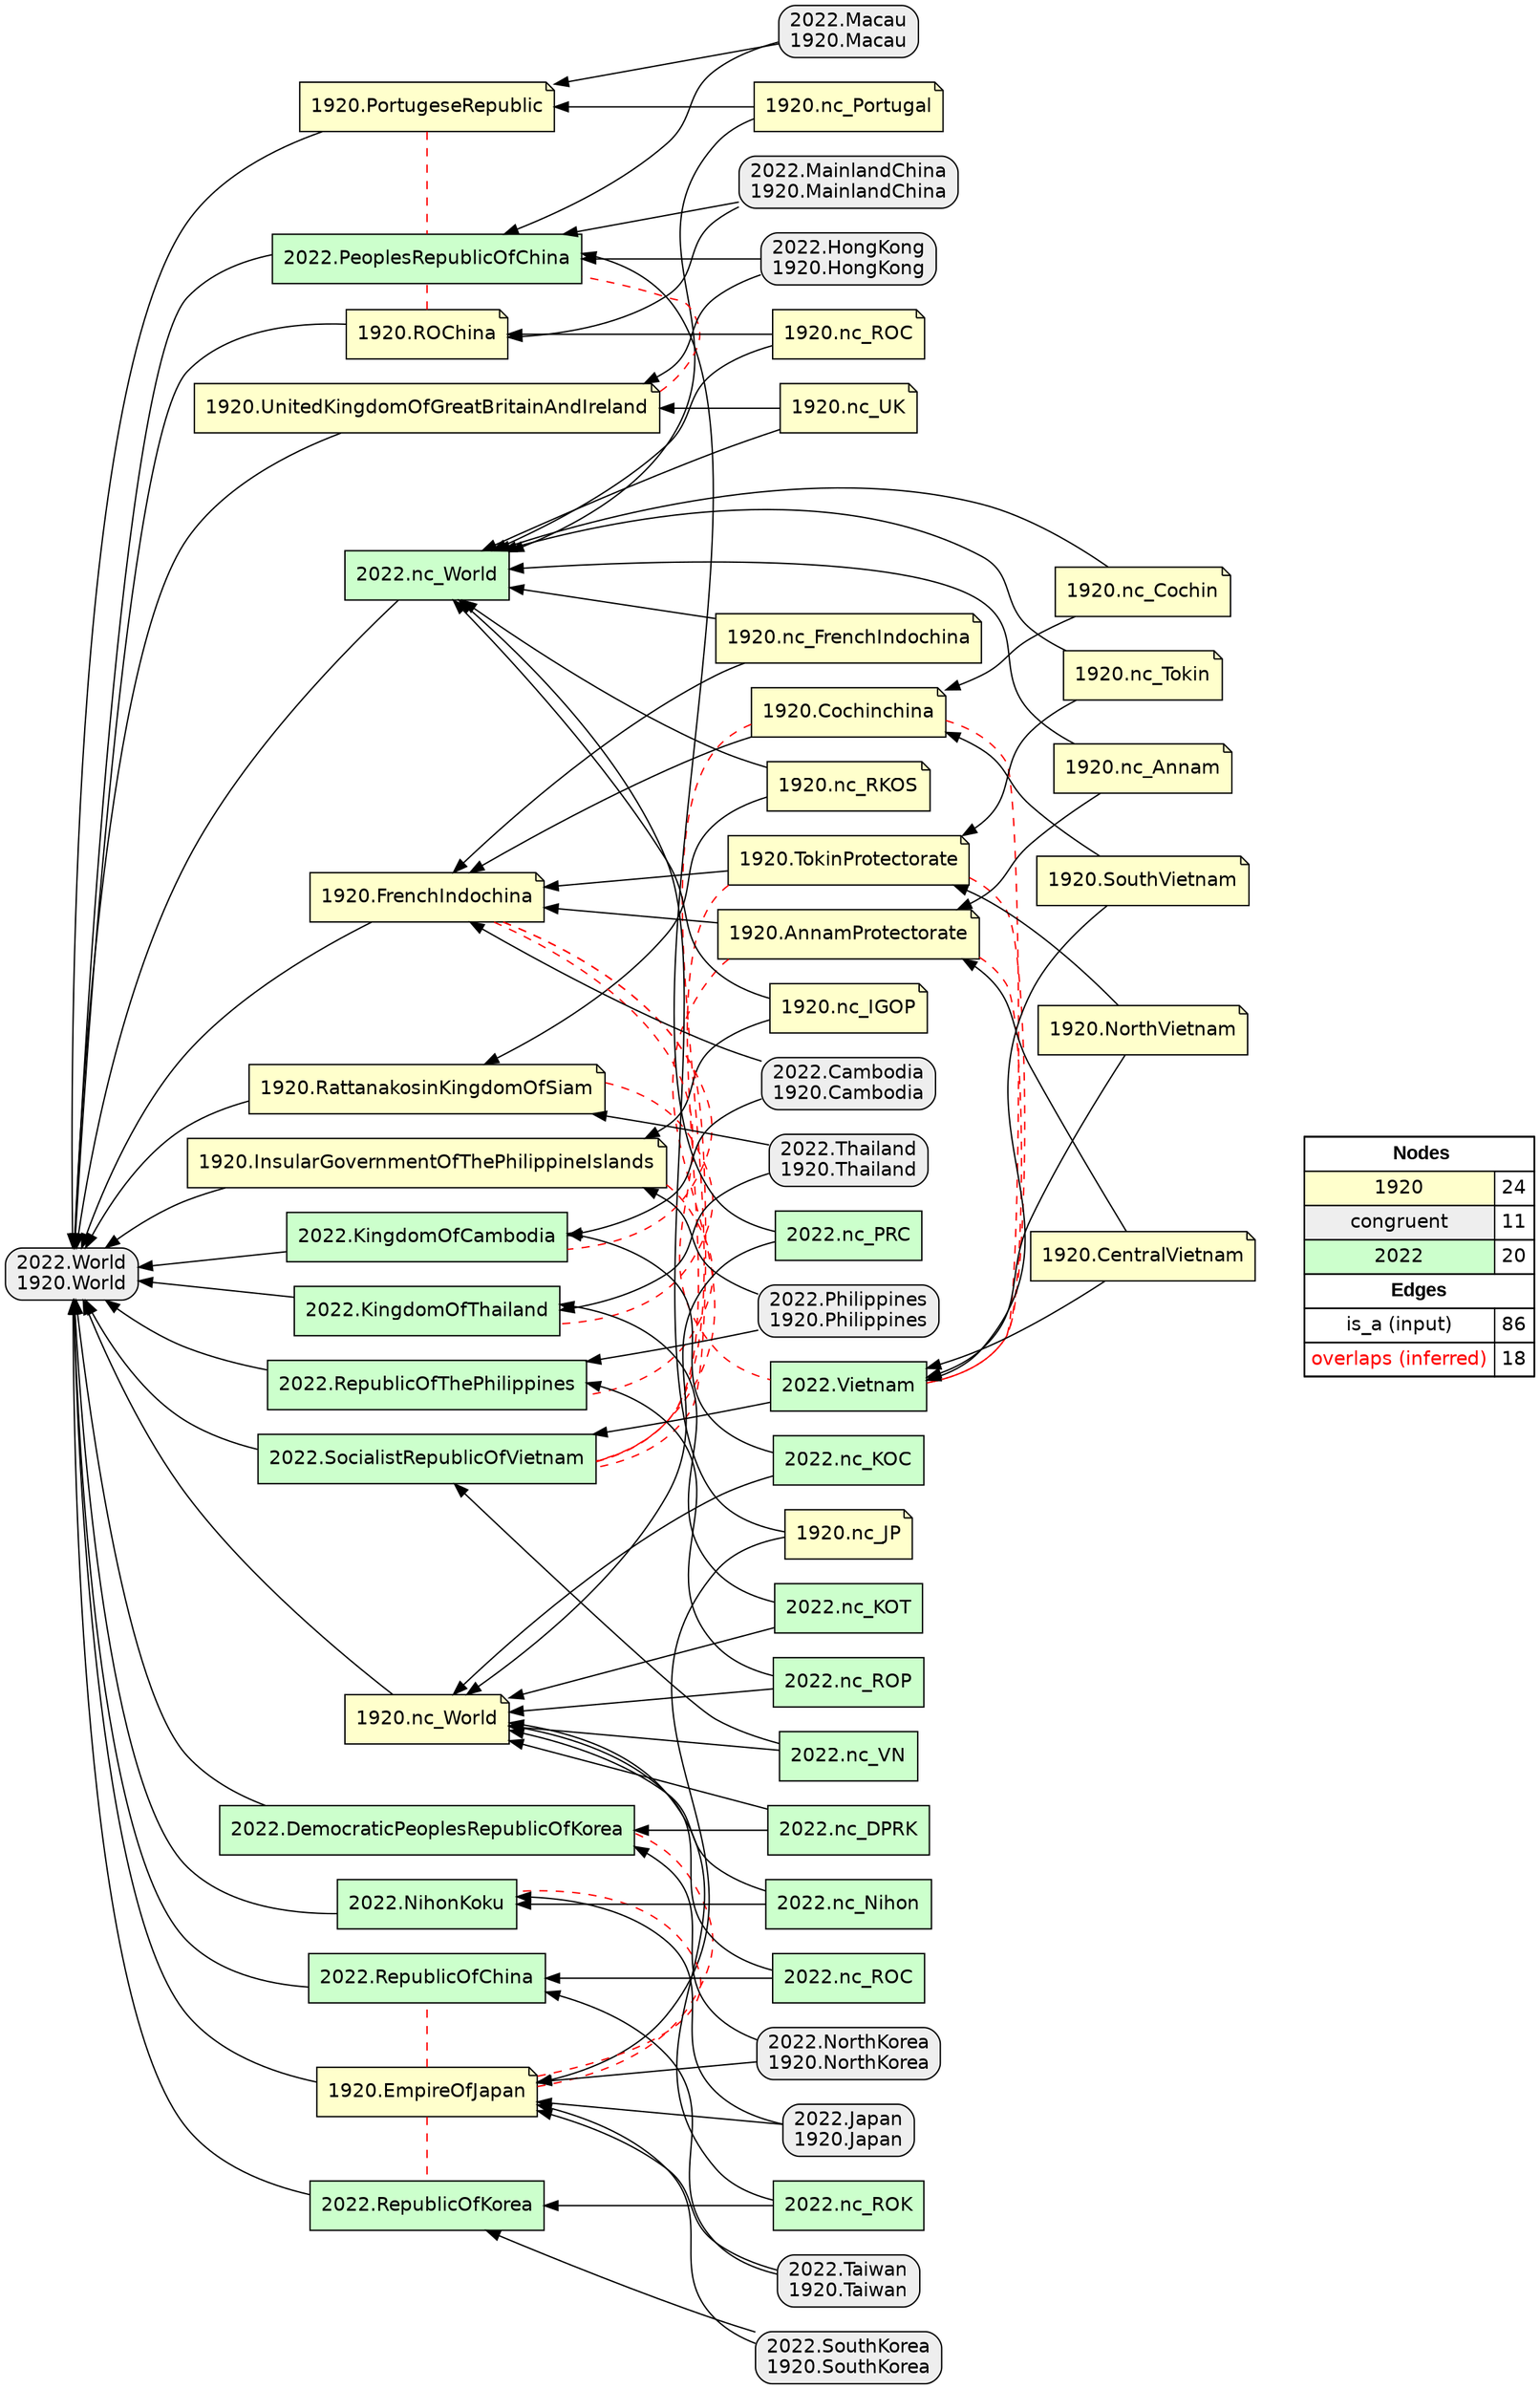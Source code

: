 digraph{
rankdir=RL
node[shape=note style=filled fillcolor="#FFFFCC" fontname="helvetica"] 
"1920.InsularGovernmentOfThePhilippineIslands"
"1920.nc_Portugal"
"1920.nc_World"
"1920.UnitedKingdomOfGreatBritainAndIreland"
"1920.TokinProtectorate"
"1920.Cochinchina"
"1920.nc_Cochin"
"1920.AnnamProtectorate"
"1920.CentralVietnam"
"1920.nc_Tokin"
"1920.nc_RKOS"
"1920.nc_IGOP"
"1920.PortugeseRepublic"
"1920.RattanakosinKingdomOfSiam"
"1920.nc_JP"
"1920.SouthVietnam"
"1920.nc_ROC"
"1920.nc_UK"
"1920.ROChina"
"1920.FrenchIndochina"
"1920.nc_Annam"
"1920.EmpireOfJapan"
"1920.nc_FrenchIndochina"
"1920.NorthVietnam"
node[shape=box style="filled,rounded" fillcolor="#EEEEEE" fontname="helvetica"] 
"2022.World\n1920.World"
"2022.Macau\n1920.Macau"
"2022.Cambodia\n1920.Cambodia"
"2022.Japan\n1920.Japan"
"2022.NorthKorea\n1920.NorthKorea"
"2022.MainlandChina\n1920.MainlandChina"
"2022.HongKong\n1920.HongKong"
"2022.Taiwan\n1920.Taiwan"
"2022.Thailand\n1920.Thailand"
"2022.Philippines\n1920.Philippines"
"2022.SouthKorea\n1920.SouthKorea"
node[shape=box style=filled fillcolor="#CCFFCC" fontname="helvetica"] 
"2022.nc_DPRK"
"2022.nc_VN"
"2022.SocialistRepublicOfVietnam"
"2022.RepublicOfKorea"
"2022.DemocraticPeoplesRepublicOfKorea"
"2022.nc_World"
"2022.PeoplesRepublicOfChina"
"2022.nc_ROC"
"2022.RepublicOfChina"
"2022.nc_KOT"
"2022.nc_ROP"
"2022.KingdomOfCambodia"
"2022.nc_Nihon"
"2022.Vietnam"
"2022.NihonKoku"
"2022.KingdomOfThailand"
"2022.nc_PRC"
"2022.nc_ROK"
"2022.nc_KOC"
"2022.RepublicOfThePhilippines"
edge[arrowhead=normal style=dotted color="#000000" constraint=true penwidth=1]
edge[arrowhead=normal style=solid color="#000000" constraint=true penwidth=1]
"2022.HongKong\n1920.HongKong" -> "2022.PeoplesRepublicOfChina"
"2022.PeoplesRepublicOfChina" -> "2022.World\n1920.World"
"2022.nc_ROC" -> "2022.RepublicOfChina"
"2022.nc_DPRK" -> "2022.DemocraticPeoplesRepublicOfKorea"
"1920.nc_ROC" -> "1920.ROChina"
"1920.nc_Portugal" -> "2022.nc_World"
"2022.NihonKoku" -> "2022.World\n1920.World"
"2022.nc_DPRK" -> "1920.nc_World"
"2022.Taiwan\n1920.Taiwan" -> "2022.RepublicOfChina"
"1920.nc_UK" -> "1920.UnitedKingdomOfGreatBritainAndIreland"
"1920.nc_World" -> "2022.World\n1920.World"
"2022.nc_Nihon" -> "1920.nc_World"
"2022.Philippines\n1920.Philippines" -> "2022.RepublicOfThePhilippines"
"2022.nc_ROK" -> "2022.RepublicOfKorea"
"1920.InsularGovernmentOfThePhilippineIslands" -> "2022.World\n1920.World"
"2022.RepublicOfChina" -> "2022.World\n1920.World"
"1920.nc_Portugal" -> "1920.PortugeseRepublic"
"1920.NorthVietnam" -> "2022.Vietnam"
"1920.nc_Annam" -> "1920.AnnamProtectorate"
"2022.nc_Nihon" -> "2022.NihonKoku"
"1920.SouthVietnam" -> "2022.Vietnam"
"2022.Macau\n1920.Macau" -> "2022.PeoplesRepublicOfChina"
"2022.nc_ROP" -> "1920.nc_World"
"1920.NorthVietnam" -> "1920.TokinProtectorate"
"2022.nc_KOT" -> "2022.KingdomOfThailand"
"2022.Japan\n1920.Japan" -> "2022.NihonKoku"
"1920.nc_RKOS" -> "1920.RattanakosinKingdomOfSiam"
"2022.NorthKorea\n1920.NorthKorea" -> "2022.DemocraticPeoplesRepublicOfKorea"
"1920.Cochinchina" -> "1920.FrenchIndochina"
"1920.UnitedKingdomOfGreatBritainAndIreland" -> "2022.World\n1920.World"
"2022.Thailand\n1920.Thailand" -> "1920.RattanakosinKingdomOfSiam"
"2022.RepublicOfThePhilippines" -> "2022.World\n1920.World"
"2022.SouthKorea\n1920.SouthKorea" -> "2022.RepublicOfKorea"
"1920.nc_RKOS" -> "2022.nc_World"
"1920.CentralVietnam" -> "1920.AnnamProtectorate"
"1920.nc_Tokin" -> "2022.nc_World"
"2022.nc_PRC" -> "1920.nc_World"
"2022.nc_ROC" -> "1920.nc_World"
"1920.nc_JP" -> "1920.EmpireOfJapan"
"2022.HongKong\n1920.HongKong" -> "1920.UnitedKingdomOfGreatBritainAndIreland"
"1920.SouthVietnam" -> "1920.Cochinchina"
"2022.MainlandChina\n1920.MainlandChina" -> "2022.PeoplesRepublicOfChina"
"1920.RattanakosinKingdomOfSiam" -> "2022.World\n1920.World"
"1920.AnnamProtectorate" -> "1920.FrenchIndochina"
"1920.nc_Cochin" -> "1920.Cochinchina"
"2022.nc_ROK" -> "1920.nc_World"
"2022.Thailand\n1920.Thailand" -> "2022.KingdomOfThailand"
"1920.nc_JP" -> "2022.nc_World"
"2022.Taiwan\n1920.Taiwan" -> "1920.EmpireOfJapan"
"1920.nc_FrenchIndochina" -> "1920.FrenchIndochina"
"1920.nc_FrenchIndochina" -> "2022.nc_World"
"2022.KingdomOfCambodia" -> "2022.World\n1920.World"
"2022.DemocraticPeoplesRepublicOfKorea" -> "2022.World\n1920.World"
"1920.nc_Tokin" -> "1920.TokinProtectorate"
"2022.KingdomOfThailand" -> "2022.World\n1920.World"
"2022.Cambodia\n1920.Cambodia" -> "1920.FrenchIndochina"
"2022.Cambodia\n1920.Cambodia" -> "2022.KingdomOfCambodia"
"1920.nc_UK" -> "2022.nc_World"
"2022.nc_VN" -> "2022.SocialistRepublicOfVietnam"
"1920.PortugeseRepublic" -> "2022.World\n1920.World"
"1920.FrenchIndochina" -> "2022.World\n1920.World"
"2022.nc_VN" -> "1920.nc_World"
"1920.nc_Annam" -> "2022.nc_World"
"2022.RepublicOfKorea" -> "2022.World\n1920.World"
"2022.nc_World" -> "2022.World\n1920.World"
"2022.Vietnam" -> "2022.SocialistRepublicOfVietnam"
"1920.EmpireOfJapan" -> "2022.World\n1920.World"
"2022.nc_KOC" -> "1920.nc_World"
"2022.Japan\n1920.Japan" -> "1920.EmpireOfJapan"
"1920.TokinProtectorate" -> "1920.FrenchIndochina"
"1920.nc_Cochin" -> "2022.nc_World"
"1920.nc_IGOP" -> "2022.nc_World"
"2022.nc_KOT" -> "1920.nc_World"
"1920.nc_IGOP" -> "1920.InsularGovernmentOfThePhilippineIslands"
"2022.MainlandChina\n1920.MainlandChina" -> "1920.ROChina"
"2022.nc_ROP" -> "2022.RepublicOfThePhilippines"
"1920.CentralVietnam" -> "2022.Vietnam"
"2022.SouthKorea\n1920.SouthKorea" -> "1920.EmpireOfJapan"
"2022.SocialistRepublicOfVietnam" -> "2022.World\n1920.World"
"2022.NorthKorea\n1920.NorthKorea" -> "1920.EmpireOfJapan"
"2022.nc_KOC" -> "2022.KingdomOfCambodia"
"2022.Philippines\n1920.Philippines" -> "1920.InsularGovernmentOfThePhilippineIslands"
"2022.Macau\n1920.Macau" -> "1920.PortugeseRepublic"
"1920.nc_ROC" -> "2022.nc_World"
"2022.nc_PRC" -> "2022.PeoplesRepublicOfChina"
"1920.ROChina" -> "2022.World\n1920.World"
edge[arrowhead=none style=dashed color="#FF0000" constraint=false penwidth=1]
"1920.PortugeseRepublic" -> "2022.PeoplesRepublicOfChina"
"1920.EmpireOfJapan" -> "2022.RepublicOfKorea"
"1920.AnnamProtectorate" -> "2022.Vietnam"
"1920.EmpireOfJapan" -> "2022.NihonKoku"
"1920.AnnamProtectorate" -> "2022.SocialistRepublicOfVietnam"
"1920.FrenchIndochina" -> "2022.Vietnam"
"1920.UnitedKingdomOfGreatBritainAndIreland" -> "2022.PeoplesRepublicOfChina"
"1920.FrenchIndochina" -> "2022.KingdomOfCambodia"
"1920.RattanakosinKingdomOfSiam" -> "2022.KingdomOfThailand"
"1920.Cochinchina" -> "2022.Vietnam"
"1920.TokinProtectorate" -> "2022.Vietnam"
"1920.FrenchIndochina" -> "2022.SocialistRepublicOfVietnam"
"1920.EmpireOfJapan" -> "2022.RepublicOfChina"
"1920.ROChina" -> "2022.PeoplesRepublicOfChina"
"1920.Cochinchina" -> "2022.SocialistRepublicOfVietnam"
"1920.EmpireOfJapan" -> "2022.DemocraticPeoplesRepublicOfKorea"
"1920.InsularGovernmentOfThePhilippineIslands" -> "2022.RepublicOfThePhilippines"
"1920.TokinProtectorate" -> "2022.SocialistRepublicOfVietnam"
node[shape=box] 
{rank=source Legend [fillcolor= white margin=0 label=< 
 <TABLE BORDER="0" CELLBORDER="1" CELLSPACING="0" CELLPADDING="4"> 
<TR> <TD COLSPAN="2"><font face="Arial Black"> Nodes</font></TD> </TR> 
<TR> 
 <TD bgcolor="#FFFFCC" fontname="helvetica">1920</TD> 
 <TD>24</TD> 
 </TR> 
<TR> 
 <TD bgcolor="#EEEEEE" fontname="helvetica">congruent</TD> 
 <TD>11</TD> 
 </TR> 
<TR> 
 <TD bgcolor="#CCFFCC" fontname="helvetica">2022</TD> 
 <TD>20</TD> 
 </TR> 
<TR> <TD COLSPAN="2"><font face = "Arial Black"> Edges </font></TD> </TR> 
<TR> 
 <TD><font color ="#000000">is_a (input)</font></TD><TD>86</TD>
</TR>
<TR> 
 <TD><font color ="#FF0000">overlaps (inferred)</font></TD><TD>18</TD>
</TR>
</TABLE> 
 >] } 
}